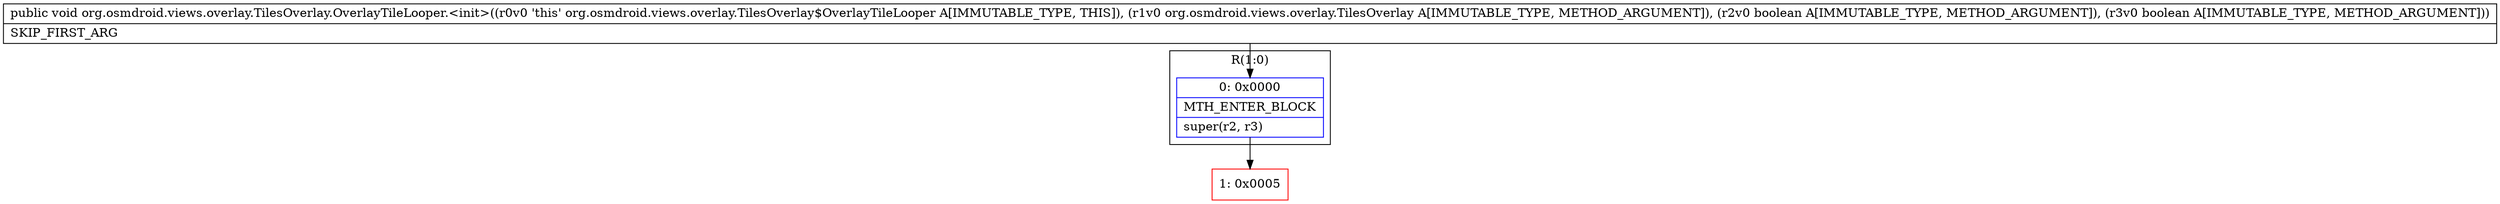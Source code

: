 digraph "CFG fororg.osmdroid.views.overlay.TilesOverlay.OverlayTileLooper.\<init\>(Lorg\/osmdroid\/views\/overlay\/TilesOverlay;ZZ)V" {
subgraph cluster_Region_2002603191 {
label = "R(1:0)";
node [shape=record,color=blue];
Node_0 [shape=record,label="{0\:\ 0x0000|MTH_ENTER_BLOCK\l|super(r2, r3)\l}"];
}
Node_1 [shape=record,color=red,label="{1\:\ 0x0005}"];
MethodNode[shape=record,label="{public void org.osmdroid.views.overlay.TilesOverlay.OverlayTileLooper.\<init\>((r0v0 'this' org.osmdroid.views.overlay.TilesOverlay$OverlayTileLooper A[IMMUTABLE_TYPE, THIS]), (r1v0 org.osmdroid.views.overlay.TilesOverlay A[IMMUTABLE_TYPE, METHOD_ARGUMENT]), (r2v0 boolean A[IMMUTABLE_TYPE, METHOD_ARGUMENT]), (r3v0 boolean A[IMMUTABLE_TYPE, METHOD_ARGUMENT]))  | SKIP_FIRST_ARG\l}"];
MethodNode -> Node_0;
Node_0 -> Node_1;
}

